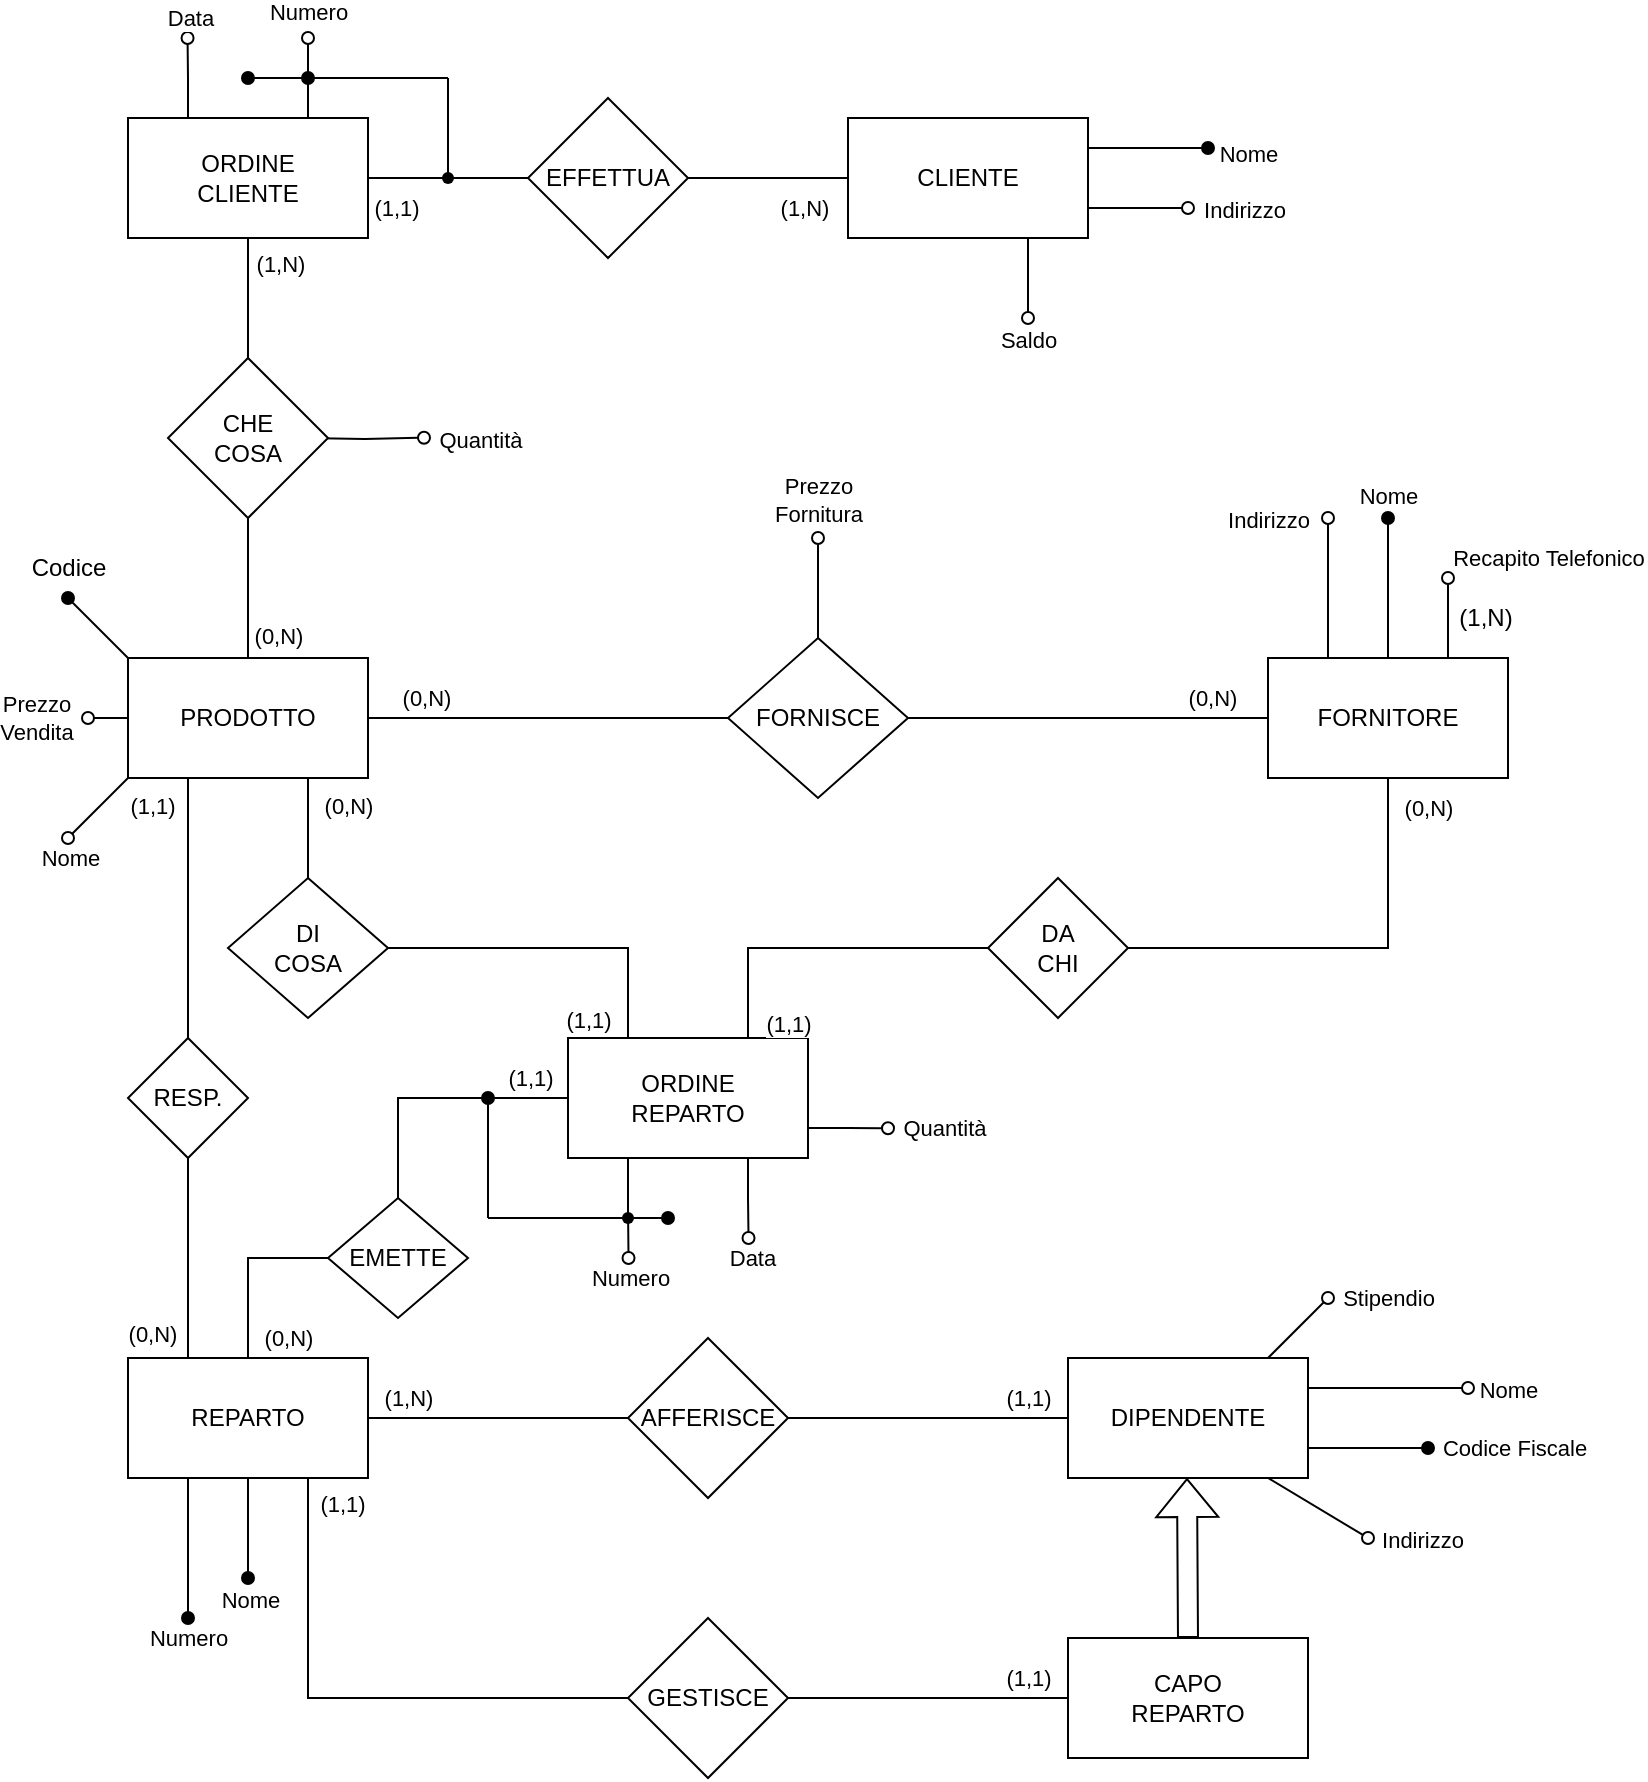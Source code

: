 <mxfile version="24.8.3">
  <diagram id="R2lEEEUBdFMjLlhIrx00" name="Page-1">
    <mxGraphModel dx="1000" dy="497" grid="1" gridSize="10" guides="1" tooltips="1" connect="1" arrows="1" fold="1" page="1" pageScale="1" pageWidth="850" pageHeight="1100" background="none" math="0" shadow="0" extFonts="Permanent Marker^https://fonts.googleapis.com/css?family=Permanent+Marker">
      <root>
        <mxCell id="0" />
        <mxCell id="1" parent="0" />
        <mxCell id="QjAIRzv9cfRheC8vRvJd-84" style="edgeStyle=orthogonalEdgeStyle;rounded=0;orthogonalLoop=1;jettySize=auto;html=1;exitX=0;exitY=0.5;exitDx=0;exitDy=0;endArrow=oval;endFill=0;" edge="1" parent="1">
          <mxGeometry relative="1" as="geometry">
            <mxPoint x="50" y="379.833" as="targetPoint" />
            <mxPoint x="80" y="380.0" as="sourcePoint" />
          </mxGeometry>
        </mxCell>
        <mxCell id="QjAIRzv9cfRheC8vRvJd-85" value="Prezzo&lt;div&gt;Vendita&lt;/div&gt;" style="edgeLabel;html=1;align=center;verticalAlign=middle;resizable=0;points=[];" vertex="1" connectable="0" parent="QjAIRzv9cfRheC8vRvJd-84">
          <mxGeometry x="0.392" y="1" relative="1" as="geometry">
            <mxPoint x="-35" y="-1" as="offset" />
          </mxGeometry>
        </mxCell>
        <mxCell id="3NkVY13ePj7WuvYUsF0g-1" value="PRODOTTO" style="rounded=0;whiteSpace=wrap;html=1;" parent="1" vertex="1">
          <mxGeometry x="70" y="350" width="120" height="60" as="geometry" />
        </mxCell>
        <mxCell id="3NkVY13ePj7WuvYUsF0g-14" style="edgeStyle=orthogonalEdgeStyle;rounded=0;orthogonalLoop=1;jettySize=auto;html=1;endArrow=oval;endFill=1;" parent="1" source="3NkVY13ePj7WuvYUsF0g-2" edge="1">
          <mxGeometry relative="1" as="geometry">
            <mxPoint x="700" y="280" as="targetPoint" />
          </mxGeometry>
        </mxCell>
        <mxCell id="3NkVY13ePj7WuvYUsF0g-16" value="Nome" style="edgeLabel;html=1;align=center;verticalAlign=middle;resizable=0;points=[];" parent="3NkVY13ePj7WuvYUsF0g-14" vertex="1" connectable="0">
          <mxGeometry x="0.994" y="5" relative="1" as="geometry">
            <mxPoint x="5" y="-11" as="offset" />
          </mxGeometry>
        </mxCell>
        <mxCell id="3NkVY13ePj7WuvYUsF0g-15" style="edgeStyle=orthogonalEdgeStyle;rounded=0;orthogonalLoop=1;jettySize=auto;html=1;exitX=0.25;exitY=0;exitDx=0;exitDy=0;endArrow=oval;endFill=0;" parent="1" source="3NkVY13ePj7WuvYUsF0g-2" edge="1">
          <mxGeometry relative="1" as="geometry">
            <mxPoint x="670" y="280" as="targetPoint" />
          </mxGeometry>
        </mxCell>
        <mxCell id="3NkVY13ePj7WuvYUsF0g-18" value="Indirizzo" style="edgeLabel;html=1;align=center;verticalAlign=middle;resizable=0;points=[];" parent="3NkVY13ePj7WuvYUsF0g-15" vertex="1" connectable="0">
          <mxGeometry x="0.949" relative="1" as="geometry">
            <mxPoint x="-30" y="-1" as="offset" />
          </mxGeometry>
        </mxCell>
        <mxCell id="3NkVY13ePj7WuvYUsF0g-17" style="edgeStyle=orthogonalEdgeStyle;rounded=0;orthogonalLoop=1;jettySize=auto;html=1;exitX=0.75;exitY=0;exitDx=0;exitDy=0;endArrow=oval;endFill=0;" parent="1" source="3NkVY13ePj7WuvYUsF0g-2" edge="1">
          <mxGeometry relative="1" as="geometry">
            <mxPoint x="730" y="310" as="targetPoint" />
          </mxGeometry>
        </mxCell>
        <mxCell id="3NkVY13ePj7WuvYUsF0g-19" value="Recapito Telefonico" style="edgeLabel;html=1;align=center;verticalAlign=middle;resizable=0;points=[];" parent="3NkVY13ePj7WuvYUsF0g-17" vertex="1" connectable="0">
          <mxGeometry x="0.766" y="2" relative="1" as="geometry">
            <mxPoint x="52" y="-15" as="offset" />
          </mxGeometry>
        </mxCell>
        <mxCell id="3NkVY13ePj7WuvYUsF0g-2" value="FORNITORE" style="rounded=0;whiteSpace=wrap;html=1;" parent="1" vertex="1">
          <mxGeometry x="640" y="350" width="120" height="60" as="geometry" />
        </mxCell>
        <mxCell id="3NkVY13ePj7WuvYUsF0g-5" value="(0,N)" style="edgeStyle=orthogonalEdgeStyle;rounded=0;orthogonalLoop=1;jettySize=auto;html=1;endArrow=none;endFill=0;verticalAlign=middle;" parent="1" source="3NkVY13ePj7WuvYUsF0g-3" target="3NkVY13ePj7WuvYUsF0g-2" edge="1">
          <mxGeometry x="0.684" y="10" relative="1" as="geometry">
            <mxPoint as="offset" />
          </mxGeometry>
        </mxCell>
        <mxCell id="3NkVY13ePj7WuvYUsF0g-6" value="(0,N)" style="edgeStyle=orthogonalEdgeStyle;rounded=0;orthogonalLoop=1;jettySize=auto;html=1;entryX=1;entryY=0.5;entryDx=0;entryDy=0;startArrow=none;startFill=0;endArrow=none;endFill=0;labelPosition=center;verticalLabelPosition=middle;align=center;verticalAlign=middle;" parent="1" source="3NkVY13ePj7WuvYUsF0g-3" target="3NkVY13ePj7WuvYUsF0g-1" edge="1">
          <mxGeometry x="0.684" y="-10" relative="1" as="geometry">
            <mxPoint as="offset" />
          </mxGeometry>
        </mxCell>
        <mxCell id="3NkVY13ePj7WuvYUsF0g-11" style="edgeStyle=orthogonalEdgeStyle;rounded=0;orthogonalLoop=1;jettySize=auto;html=1;endArrow=oval;endFill=0;" parent="1" source="3NkVY13ePj7WuvYUsF0g-3" edge="1">
          <mxGeometry relative="1" as="geometry">
            <mxPoint x="415" y="290" as="targetPoint" />
          </mxGeometry>
        </mxCell>
        <mxCell id="3NkVY13ePj7WuvYUsF0g-12" value="Prezzo&lt;div&gt;Fornitura&lt;/div&gt;" style="edgeLabel;html=1;align=center;verticalAlign=middle;resizable=0;points=[];" parent="3NkVY13ePj7WuvYUsF0g-11" vertex="1" connectable="0">
          <mxGeometry x="1" y="3" relative="1" as="geometry">
            <mxPoint x="3" y="-19" as="offset" />
          </mxGeometry>
        </mxCell>
        <mxCell id="3NkVY13ePj7WuvYUsF0g-3" value="FORNISCE" style="rhombus;whiteSpace=wrap;html=1;" parent="1" vertex="1">
          <mxGeometry x="370" y="340" width="90" height="80" as="geometry" />
        </mxCell>
        <mxCell id="3NkVY13ePj7WuvYUsF0g-20" value="(1,N)" style="text;html=1;align=center;verticalAlign=middle;whiteSpace=wrap;rounded=0;" parent="1" vertex="1">
          <mxGeometry x="724" y="320" width="50" height="20" as="geometry" />
        </mxCell>
        <mxCell id="3NkVY13ePj7WuvYUsF0g-24" value="Codice" style="text;html=1;align=center;verticalAlign=middle;resizable=0;points=[];autosize=1;strokeColor=none;fillColor=none;" parent="1" vertex="1">
          <mxGeometry x="10" y="290" width="60" height="30" as="geometry" />
        </mxCell>
        <mxCell id="3NkVY13ePj7WuvYUsF0g-36" style="edgeStyle=orthogonalEdgeStyle;rounded=0;orthogonalLoop=1;jettySize=auto;html=1;exitX=0.25;exitY=1;exitDx=0;exitDy=0;endArrow=oval;endFill=1;" parent="1" source="3NkVY13ePj7WuvYUsF0g-29" edge="1">
          <mxGeometry relative="1" as="geometry">
            <mxPoint x="100" y="830" as="targetPoint" />
          </mxGeometry>
        </mxCell>
        <mxCell id="3NkVY13ePj7WuvYUsF0g-38" value="Numero" style="edgeLabel;html=1;align=center;verticalAlign=middle;resizable=0;points=[];" parent="3NkVY13ePj7WuvYUsF0g-36" vertex="1" connectable="0">
          <mxGeometry x="0.893" y="-1" relative="1" as="geometry">
            <mxPoint x="1" y="14" as="offset" />
          </mxGeometry>
        </mxCell>
        <mxCell id="3NkVY13ePj7WuvYUsF0g-64" style="edgeStyle=orthogonalEdgeStyle;rounded=0;orthogonalLoop=1;jettySize=auto;html=1;exitX=0.5;exitY=1;exitDx=0;exitDy=0;endArrow=oval;endFill=1;" parent="1" source="3NkVY13ePj7WuvYUsF0g-29" edge="1">
          <mxGeometry relative="1" as="geometry">
            <mxPoint x="130" y="810" as="targetPoint" />
          </mxGeometry>
        </mxCell>
        <mxCell id="3NkVY13ePj7WuvYUsF0g-65" value="Nome" style="edgeLabel;html=1;align=center;verticalAlign=middle;resizable=0;points=[];" parent="3NkVY13ePj7WuvYUsF0g-64" vertex="1" connectable="0">
          <mxGeometry x="0.383" y="-1" relative="1" as="geometry">
            <mxPoint x="1" y="26" as="offset" />
          </mxGeometry>
        </mxCell>
        <mxCell id="3NkVY13ePj7WuvYUsF0g-29" value="REPARTO" style="rounded=0;whiteSpace=wrap;html=1;" parent="1" vertex="1">
          <mxGeometry x="70" y="700" width="120" height="60" as="geometry" />
        </mxCell>
        <mxCell id="3NkVY13ePj7WuvYUsF0g-41" style="edgeStyle=orthogonalEdgeStyle;rounded=0;orthogonalLoop=1;jettySize=auto;html=1;exitX=1;exitY=0.25;exitDx=0;exitDy=0;endArrow=oval;endFill=0;" parent="1" source="3NkVY13ePj7WuvYUsF0g-31" edge="1">
          <mxGeometry relative="1" as="geometry">
            <mxPoint x="740" y="715" as="targetPoint" />
          </mxGeometry>
        </mxCell>
        <mxCell id="3NkVY13ePj7WuvYUsF0g-47" value="Nome" style="edgeLabel;html=1;align=center;verticalAlign=middle;resizable=0;points=[];" parent="3NkVY13ePj7WuvYUsF0g-41" vertex="1" connectable="0">
          <mxGeometry x="0.895" y="-1" relative="1" as="geometry">
            <mxPoint x="24" as="offset" />
          </mxGeometry>
        </mxCell>
        <mxCell id="3NkVY13ePj7WuvYUsF0g-42" style="edgeStyle=orthogonalEdgeStyle;rounded=0;orthogonalLoop=1;jettySize=auto;html=1;exitX=1;exitY=0.75;exitDx=0;exitDy=0;endArrow=oval;endFill=1;" parent="1" source="3NkVY13ePj7WuvYUsF0g-31" edge="1">
          <mxGeometry relative="1" as="geometry">
            <mxPoint x="720" y="745" as="targetPoint" />
          </mxGeometry>
        </mxCell>
        <mxCell id="3NkVY13ePj7WuvYUsF0g-48" value="Codice Fiscale" style="edgeLabel;html=1;align=center;verticalAlign=middle;resizable=0;points=[];" parent="3NkVY13ePj7WuvYUsF0g-42" vertex="1" connectable="0">
          <mxGeometry x="0.83" y="3" relative="1" as="geometry">
            <mxPoint x="48" y="3" as="offset" />
          </mxGeometry>
        </mxCell>
        <mxCell id="3NkVY13ePj7WuvYUsF0g-31" value="DIPENDENTE" style="rounded=0;whiteSpace=wrap;html=1;" parent="1" vertex="1">
          <mxGeometry x="540" y="700" width="120" height="60" as="geometry" />
        </mxCell>
        <mxCell id="3NkVY13ePj7WuvYUsF0g-54" style="edgeStyle=orthogonalEdgeStyle;rounded=0;orthogonalLoop=1;jettySize=auto;html=1;exitX=0;exitY=0.5;exitDx=0;exitDy=0;entryX=1;entryY=0.5;entryDx=0;entryDy=0;endArrow=none;endFill=0;" parent="1" source="3NkVY13ePj7WuvYUsF0g-32" target="3NkVY13ePj7WuvYUsF0g-53" edge="1">
          <mxGeometry relative="1" as="geometry" />
        </mxCell>
        <mxCell id="3NkVY13ePj7WuvYUsF0g-59" value="(1,1)" style="edgeLabel;html=1;align=center;verticalAlign=middle;resizable=0;points=[];" parent="3NkVY13ePj7WuvYUsF0g-54" vertex="1" connectable="0">
          <mxGeometry x="-0.326" y="1" relative="1" as="geometry">
            <mxPoint x="27" y="-11" as="offset" />
          </mxGeometry>
        </mxCell>
        <mxCell id="3NkVY13ePj7WuvYUsF0g-32" value="CAPO&lt;div&gt;REPARTO&lt;/div&gt;" style="rounded=0;whiteSpace=wrap;html=1;" parent="1" vertex="1">
          <mxGeometry x="540" y="840" width="120" height="60" as="geometry" />
        </mxCell>
        <mxCell id="3NkVY13ePj7WuvYUsF0g-40" value="" style="shape=flexArrow;endArrow=classic;html=1;rounded=0;exitX=0.5;exitY=0;exitDx=0;exitDy=0;" parent="1" source="3NkVY13ePj7WuvYUsF0g-32" edge="1">
          <mxGeometry width="50" height="50" relative="1" as="geometry">
            <mxPoint x="599.5" y="820" as="sourcePoint" />
            <mxPoint x="599.5" y="760" as="targetPoint" />
          </mxGeometry>
        </mxCell>
        <mxCell id="3NkVY13ePj7WuvYUsF0g-46" value="" style="endArrow=oval;html=1;rounded=0;endFill=0;" parent="1" edge="1">
          <mxGeometry width="50" height="50" relative="1" as="geometry">
            <mxPoint x="640" y="700" as="sourcePoint" />
            <mxPoint x="670" y="670" as="targetPoint" />
          </mxGeometry>
        </mxCell>
        <mxCell id="3NkVY13ePj7WuvYUsF0g-49" value="Stipendio" style="edgeLabel;html=1;align=center;verticalAlign=middle;resizable=0;points=[];" parent="3NkVY13ePj7WuvYUsF0g-46" vertex="1" connectable="0">
          <mxGeometry x="0.48" y="-4" relative="1" as="geometry">
            <mxPoint x="35" y="-11" as="offset" />
          </mxGeometry>
        </mxCell>
        <mxCell id="3NkVY13ePj7WuvYUsF0g-50" value="" style="endArrow=oval;html=1;rounded=0;endFill=0;" parent="1" edge="1">
          <mxGeometry width="50" height="50" relative="1" as="geometry">
            <mxPoint x="640" y="760" as="sourcePoint" />
            <mxPoint x="690" y="790" as="targetPoint" />
          </mxGeometry>
        </mxCell>
        <mxCell id="3NkVY13ePj7WuvYUsF0g-51" value="Indirizzo" style="edgeLabel;html=1;align=center;verticalAlign=middle;resizable=0;points=[];" parent="3NkVY13ePj7WuvYUsF0g-50" vertex="1" connectable="0">
          <mxGeometry x="0.201" relative="1" as="geometry">
            <mxPoint x="47" y="13" as="offset" />
          </mxGeometry>
        </mxCell>
        <mxCell id="3NkVY13ePj7WuvYUsF0g-60" style="edgeStyle=orthogonalEdgeStyle;rounded=0;orthogonalLoop=1;jettySize=auto;html=1;entryX=1;entryY=0.5;entryDx=0;entryDy=0;endArrow=none;endFill=0;" parent="1" source="3NkVY13ePj7WuvYUsF0g-52" target="3NkVY13ePj7WuvYUsF0g-29" edge="1">
          <mxGeometry relative="1" as="geometry" />
        </mxCell>
        <mxCell id="3NkVY13ePj7WuvYUsF0g-63" value="(1,N)" style="edgeLabel;html=1;align=center;verticalAlign=middle;resizable=0;points=[];" parent="3NkVY13ePj7WuvYUsF0g-60" vertex="1" connectable="0">
          <mxGeometry x="0.172" y="2" relative="1" as="geometry">
            <mxPoint x="-34" y="-12" as="offset" />
          </mxGeometry>
        </mxCell>
        <mxCell id="3NkVY13ePj7WuvYUsF0g-61" style="edgeStyle=orthogonalEdgeStyle;rounded=0;orthogonalLoop=1;jettySize=auto;html=1;exitX=1;exitY=0.5;exitDx=0;exitDy=0;entryX=0;entryY=0.5;entryDx=0;entryDy=0;endArrow=none;endFill=0;" parent="1" source="3NkVY13ePj7WuvYUsF0g-52" target="3NkVY13ePj7WuvYUsF0g-31" edge="1">
          <mxGeometry relative="1" as="geometry" />
        </mxCell>
        <mxCell id="3NkVY13ePj7WuvYUsF0g-62" value="(1,1)" style="edgeLabel;html=1;align=center;verticalAlign=middle;resizable=0;points=[];" parent="3NkVY13ePj7WuvYUsF0g-61" vertex="1" connectable="0">
          <mxGeometry x="-0.017" relative="1" as="geometry">
            <mxPoint x="51" y="-10" as="offset" />
          </mxGeometry>
        </mxCell>
        <mxCell id="3NkVY13ePj7WuvYUsF0g-52" value="AFFERISCE" style="rhombus;whiteSpace=wrap;html=1;" parent="1" vertex="1">
          <mxGeometry x="320" y="690" width="80" height="80" as="geometry" />
        </mxCell>
        <mxCell id="3NkVY13ePj7WuvYUsF0g-57" style="edgeStyle=orthogonalEdgeStyle;rounded=0;orthogonalLoop=1;jettySize=auto;html=1;exitX=0;exitY=0.5;exitDx=0;exitDy=0;entryX=0.75;entryY=1;entryDx=0;entryDy=0;endArrow=none;endFill=0;" parent="1" source="3NkVY13ePj7WuvYUsF0g-53" target="3NkVY13ePj7WuvYUsF0g-29" edge="1">
          <mxGeometry relative="1" as="geometry" />
        </mxCell>
        <mxCell id="3NkVY13ePj7WuvYUsF0g-58" value="(1,1)" style="edgeLabel;html=1;align=center;verticalAlign=middle;resizable=0;points=[];" parent="3NkVY13ePj7WuvYUsF0g-57" vertex="1" connectable="0">
          <mxGeometry x="0.738" y="1" relative="1" as="geometry">
            <mxPoint x="18" y="-23" as="offset" />
          </mxGeometry>
        </mxCell>
        <mxCell id="3NkVY13ePj7WuvYUsF0g-53" value="GESTISCE" style="rhombus;whiteSpace=wrap;html=1;" parent="1" vertex="1">
          <mxGeometry x="320" y="830" width="80" height="80" as="geometry" />
        </mxCell>
        <mxCell id="QjAIRzv9cfRheC8vRvJd-2" value="" style="endArrow=oval;html=1;rounded=0;endFill=1;" edge="1" parent="1">
          <mxGeometry width="50" height="50" relative="1" as="geometry">
            <mxPoint x="70" y="350" as="sourcePoint" />
            <mxPoint x="40" y="320" as="targetPoint" />
          </mxGeometry>
        </mxCell>
        <mxCell id="QjAIRzv9cfRheC8vRvJd-3" value="" style="endArrow=oval;html=1;rounded=0;endFill=0;" edge="1" parent="1">
          <mxGeometry width="50" height="50" relative="1" as="geometry">
            <mxPoint x="70" y="410" as="sourcePoint" />
            <mxPoint x="40" y="440" as="targetPoint" />
          </mxGeometry>
        </mxCell>
        <mxCell id="QjAIRzv9cfRheC8vRvJd-4" value="Nome" style="edgeLabel;html=1;align=center;verticalAlign=middle;resizable=0;points=[];" vertex="1" connectable="0" parent="QjAIRzv9cfRheC8vRvJd-3">
          <mxGeometry x="0.474" y="1" relative="1" as="geometry">
            <mxPoint x="-8" y="17" as="offset" />
          </mxGeometry>
        </mxCell>
        <mxCell id="QjAIRzv9cfRheC8vRvJd-12" style="edgeStyle=orthogonalEdgeStyle;rounded=0;orthogonalLoop=1;jettySize=auto;html=1;exitX=0.25;exitY=1;exitDx=0;exitDy=0;endArrow=oval;endFill=0;" edge="1" parent="1" source="QjAIRzv9cfRheC8vRvJd-5">
          <mxGeometry relative="1" as="geometry">
            <mxPoint x="320.263" y="650" as="targetPoint" />
          </mxGeometry>
        </mxCell>
        <mxCell id="QjAIRzv9cfRheC8vRvJd-13" value="Numero" style="edgeLabel;html=1;align=center;verticalAlign=middle;resizable=0;points=[];" vertex="1" connectable="0" parent="QjAIRzv9cfRheC8vRvJd-12">
          <mxGeometry x="0.822" y="2" relative="1" as="geometry">
            <mxPoint x="-2" y="14" as="offset" />
          </mxGeometry>
        </mxCell>
        <mxCell id="QjAIRzv9cfRheC8vRvJd-22" style="edgeStyle=orthogonalEdgeStyle;rounded=0;orthogonalLoop=1;jettySize=auto;html=1;exitX=0.75;exitY=1;exitDx=0;exitDy=0;endArrow=oval;endFill=0;" edge="1" parent="1" source="QjAIRzv9cfRheC8vRvJd-5">
          <mxGeometry relative="1" as="geometry">
            <mxPoint x="380.263" y="640" as="targetPoint" />
          </mxGeometry>
        </mxCell>
        <mxCell id="QjAIRzv9cfRheC8vRvJd-23" value="Data" style="edgeLabel;html=1;align=center;verticalAlign=middle;resizable=0;points=[];" vertex="1" connectable="0" parent="QjAIRzv9cfRheC8vRvJd-22">
          <mxGeometry x="0.96" y="1" relative="1" as="geometry">
            <mxPoint y="11" as="offset" />
          </mxGeometry>
        </mxCell>
        <mxCell id="QjAIRzv9cfRheC8vRvJd-25" style="edgeStyle=orthogonalEdgeStyle;rounded=0;orthogonalLoop=1;jettySize=auto;html=1;exitX=1;exitY=0.75;exitDx=0;exitDy=0;endArrow=oval;endFill=0;" edge="1" parent="1" source="QjAIRzv9cfRheC8vRvJd-5">
          <mxGeometry relative="1" as="geometry">
            <mxPoint x="450" y="585.105" as="targetPoint" />
          </mxGeometry>
        </mxCell>
        <mxCell id="QjAIRzv9cfRheC8vRvJd-26" value="Quantità" style="edgeLabel;html=1;align=center;verticalAlign=middle;resizable=0;points=[];" vertex="1" connectable="0" parent="QjAIRzv9cfRheC8vRvJd-25">
          <mxGeometry x="0.835" y="3" relative="1" as="geometry">
            <mxPoint x="31" y="3" as="offset" />
          </mxGeometry>
        </mxCell>
        <mxCell id="QjAIRzv9cfRheC8vRvJd-5" value="ORDINE&lt;div&gt;REPARTO&lt;/div&gt;" style="rounded=0;whiteSpace=wrap;html=1;" vertex="1" parent="1">
          <mxGeometry x="290" y="540" width="120" height="60" as="geometry" />
        </mxCell>
        <mxCell id="QjAIRzv9cfRheC8vRvJd-8" style="edgeStyle=orthogonalEdgeStyle;rounded=0;orthogonalLoop=1;jettySize=auto;html=1;exitX=0.5;exitY=0;exitDx=0;exitDy=0;entryX=0;entryY=0.5;entryDx=0;entryDy=0;endArrow=none;endFill=0;" edge="1" parent="1" source="QjAIRzv9cfRheC8vRvJd-6" target="QjAIRzv9cfRheC8vRvJd-5">
          <mxGeometry relative="1" as="geometry">
            <Array as="points">
              <mxPoint x="205" y="570" />
            </Array>
          </mxGeometry>
        </mxCell>
        <mxCell id="QjAIRzv9cfRheC8vRvJd-11" value="(1,1)" style="edgeLabel;html=1;align=center;verticalAlign=middle;resizable=0;points=[];" vertex="1" connectable="0" parent="QjAIRzv9cfRheC8vRvJd-8">
          <mxGeometry x="0.31" y="3" relative="1" as="geometry">
            <mxPoint x="27" y="-7" as="offset" />
          </mxGeometry>
        </mxCell>
        <mxCell id="QjAIRzv9cfRheC8vRvJd-9" style="edgeStyle=orthogonalEdgeStyle;rounded=0;orthogonalLoop=1;jettySize=auto;html=1;exitX=0;exitY=0.5;exitDx=0;exitDy=0;endArrow=none;endFill=0;" edge="1" parent="1" source="QjAIRzv9cfRheC8vRvJd-6" target="3NkVY13ePj7WuvYUsF0g-29">
          <mxGeometry relative="1" as="geometry" />
        </mxCell>
        <mxCell id="QjAIRzv9cfRheC8vRvJd-10" value="(0,N)" style="edgeLabel;html=1;align=center;verticalAlign=middle;resizable=0;points=[];" vertex="1" connectable="0" parent="QjAIRzv9cfRheC8vRvJd-9">
          <mxGeometry x="0.468" y="2" relative="1" as="geometry">
            <mxPoint x="18" y="14" as="offset" />
          </mxGeometry>
        </mxCell>
        <mxCell id="QjAIRzv9cfRheC8vRvJd-6" value="EMETTE" style="rhombus;whiteSpace=wrap;html=1;" vertex="1" parent="1">
          <mxGeometry x="170" y="620" width="70" height="60" as="geometry" />
        </mxCell>
        <mxCell id="QjAIRzv9cfRheC8vRvJd-15" value="" style="endArrow=oval;html=1;rounded=0;endFill=1;" edge="1" parent="1">
          <mxGeometry width="50" height="50" relative="1" as="geometry">
            <mxPoint x="250" y="630" as="sourcePoint" />
            <mxPoint x="250" y="570" as="targetPoint" />
          </mxGeometry>
        </mxCell>
        <mxCell id="QjAIRzv9cfRheC8vRvJd-16" value="" style="endArrow=oval;html=1;rounded=0;endFill=1;" edge="1" parent="1">
          <mxGeometry width="50" height="50" relative="1" as="geometry">
            <mxPoint x="250" y="630" as="sourcePoint" />
            <mxPoint x="340" y="630" as="targetPoint" />
          </mxGeometry>
        </mxCell>
        <mxCell id="QjAIRzv9cfRheC8vRvJd-18" value="" style="shape=waypoint;sketch=0;size=6;pointerEvents=1;points=[];fillColor=none;resizable=0;rotatable=0;perimeter=centerPerimeter;snapToPoint=1;" vertex="1" parent="1">
          <mxGeometry x="310" y="620" width="20" height="20" as="geometry" />
        </mxCell>
        <mxCell id="QjAIRzv9cfRheC8vRvJd-28" style="edgeStyle=orthogonalEdgeStyle;rounded=0;orthogonalLoop=1;jettySize=auto;html=1;exitX=1;exitY=0.5;exitDx=0;exitDy=0;entryX=0.5;entryY=1;entryDx=0;entryDy=0;endArrow=none;endFill=0;" edge="1" parent="1" source="QjAIRzv9cfRheC8vRvJd-27" target="3NkVY13ePj7WuvYUsF0g-2">
          <mxGeometry relative="1" as="geometry" />
        </mxCell>
        <mxCell id="QjAIRzv9cfRheC8vRvJd-30" value="(0,N)" style="edgeLabel;html=1;align=center;verticalAlign=middle;resizable=0;points=[];" vertex="1" connectable="0" parent="QjAIRzv9cfRheC8vRvJd-28">
          <mxGeometry x="0.72" y="1" relative="1" as="geometry">
            <mxPoint x="21" y="-15" as="offset" />
          </mxGeometry>
        </mxCell>
        <mxCell id="QjAIRzv9cfRheC8vRvJd-63" style="edgeStyle=orthogonalEdgeStyle;rounded=0;orthogonalLoop=1;jettySize=auto;html=1;entryX=0.75;entryY=0;entryDx=0;entryDy=0;endArrow=none;endFill=0;" edge="1" parent="1" source="QjAIRzv9cfRheC8vRvJd-27" target="QjAIRzv9cfRheC8vRvJd-5">
          <mxGeometry relative="1" as="geometry" />
        </mxCell>
        <mxCell id="QjAIRzv9cfRheC8vRvJd-64" value="(1,1)" style="edgeLabel;html=1;align=center;verticalAlign=middle;resizable=0;points=[];" vertex="1" connectable="0" parent="QjAIRzv9cfRheC8vRvJd-63">
          <mxGeometry x="0.773" relative="1" as="geometry">
            <mxPoint x="20" y="11" as="offset" />
          </mxGeometry>
        </mxCell>
        <mxCell id="QjAIRzv9cfRheC8vRvJd-27" value="DA&lt;div&gt;CHI&lt;/div&gt;" style="rhombus;whiteSpace=wrap;html=1;" vertex="1" parent="1">
          <mxGeometry x="500" y="460" width="70" height="70" as="geometry" />
        </mxCell>
        <mxCell id="QjAIRzv9cfRheC8vRvJd-34" style="edgeStyle=orthogonalEdgeStyle;rounded=0;orthogonalLoop=1;jettySize=auto;html=1;exitX=1;exitY=0.5;exitDx=0;exitDy=0;entryX=0.25;entryY=0;entryDx=0;entryDy=0;endArrow=none;endFill=0;" edge="1" parent="1" source="QjAIRzv9cfRheC8vRvJd-32" target="QjAIRzv9cfRheC8vRvJd-5">
          <mxGeometry relative="1" as="geometry" />
        </mxCell>
        <mxCell id="QjAIRzv9cfRheC8vRvJd-39" value="(1,1)" style="edgeLabel;html=1;align=center;verticalAlign=middle;resizable=0;points=[];" vertex="1" connectable="0" parent="QjAIRzv9cfRheC8vRvJd-34">
          <mxGeometry x="0.822" y="-4" relative="1" as="geometry">
            <mxPoint x="-16" y="5" as="offset" />
          </mxGeometry>
        </mxCell>
        <mxCell id="QjAIRzv9cfRheC8vRvJd-37" value="" style="edgeStyle=orthogonalEdgeStyle;rounded=0;orthogonalLoop=1;jettySize=auto;html=1;entryX=0.75;entryY=1;entryDx=0;entryDy=0;endArrow=none;endFill=0;" edge="1" parent="1" source="QjAIRzv9cfRheC8vRvJd-32" target="3NkVY13ePj7WuvYUsF0g-1">
          <mxGeometry relative="1" as="geometry" />
        </mxCell>
        <mxCell id="QjAIRzv9cfRheC8vRvJd-38" value="(0,N)" style="edgeLabel;html=1;align=center;verticalAlign=middle;resizable=0;points=[];" vertex="1" connectable="0" parent="QjAIRzv9cfRheC8vRvJd-37">
          <mxGeometry x="-0.034" y="1" relative="1" as="geometry">
            <mxPoint x="21" y="-12" as="offset" />
          </mxGeometry>
        </mxCell>
        <mxCell id="QjAIRzv9cfRheC8vRvJd-32" value="DI&lt;div&gt;COSA&lt;/div&gt;" style="rhombus;whiteSpace=wrap;html=1;" vertex="1" parent="1">
          <mxGeometry x="120" y="460" width="80" height="70" as="geometry" />
        </mxCell>
        <mxCell id="QjAIRzv9cfRheC8vRvJd-42" style="edgeStyle=orthogonalEdgeStyle;rounded=0;orthogonalLoop=1;jettySize=auto;html=1;entryX=0.25;entryY=0;entryDx=0;entryDy=0;endArrow=none;endFill=0;" edge="1" parent="1" source="QjAIRzv9cfRheC8vRvJd-40" target="3NkVY13ePj7WuvYUsF0g-29">
          <mxGeometry relative="1" as="geometry" />
        </mxCell>
        <mxCell id="QjAIRzv9cfRheC8vRvJd-45" value="(0,N)" style="edgeLabel;html=1;align=center;verticalAlign=middle;resizable=0;points=[];" vertex="1" connectable="0" parent="QjAIRzv9cfRheC8vRvJd-42">
          <mxGeometry x="0.517" y="2" relative="1" as="geometry">
            <mxPoint x="-20" y="12" as="offset" />
          </mxGeometry>
        </mxCell>
        <mxCell id="QjAIRzv9cfRheC8vRvJd-43" style="edgeStyle=orthogonalEdgeStyle;rounded=0;orthogonalLoop=1;jettySize=auto;html=1;entryX=0.25;entryY=1;entryDx=0;entryDy=0;endArrow=none;endFill=0;" edge="1" parent="1" source="QjAIRzv9cfRheC8vRvJd-40" target="3NkVY13ePj7WuvYUsF0g-1">
          <mxGeometry relative="1" as="geometry" />
        </mxCell>
        <mxCell id="QjAIRzv9cfRheC8vRvJd-44" value="(1,1)" style="edgeLabel;html=1;align=center;verticalAlign=middle;resizable=0;points=[];" vertex="1" connectable="0" parent="QjAIRzv9cfRheC8vRvJd-43">
          <mxGeometry x="0.279" y="2" relative="1" as="geometry">
            <mxPoint x="-16" y="-33" as="offset" />
          </mxGeometry>
        </mxCell>
        <mxCell id="QjAIRzv9cfRheC8vRvJd-40" value="RESP." style="rhombus;whiteSpace=wrap;html=1;" vertex="1" parent="1">
          <mxGeometry x="70" y="540" width="60" height="60" as="geometry" />
        </mxCell>
        <mxCell id="QjAIRzv9cfRheC8vRvJd-54" style="edgeStyle=orthogonalEdgeStyle;rounded=0;orthogonalLoop=1;jettySize=auto;html=1;exitX=1;exitY=0.25;exitDx=0;exitDy=0;endArrow=oval;endFill=1;" edge="1" parent="1" source="QjAIRzv9cfRheC8vRvJd-46">
          <mxGeometry relative="1" as="geometry">
            <mxPoint x="610" y="95" as="targetPoint" />
          </mxGeometry>
        </mxCell>
        <mxCell id="QjAIRzv9cfRheC8vRvJd-55" value="Nome" style="edgeLabel;html=1;align=center;verticalAlign=middle;resizable=0;points=[];" vertex="1" connectable="0" parent="QjAIRzv9cfRheC8vRvJd-54">
          <mxGeometry x="0.49" y="-2" relative="1" as="geometry">
            <mxPoint x="35" as="offset" />
          </mxGeometry>
        </mxCell>
        <mxCell id="QjAIRzv9cfRheC8vRvJd-56" style="edgeStyle=orthogonalEdgeStyle;rounded=0;orthogonalLoop=1;jettySize=auto;html=1;exitX=1;exitY=0.75;exitDx=0;exitDy=0;endArrow=oval;endFill=0;" edge="1" parent="1" source="QjAIRzv9cfRheC8vRvJd-46">
          <mxGeometry relative="1" as="geometry">
            <mxPoint x="600" y="125" as="targetPoint" />
          </mxGeometry>
        </mxCell>
        <mxCell id="QjAIRzv9cfRheC8vRvJd-57" value="Indirizzo" style="edgeLabel;html=1;align=center;verticalAlign=middle;resizable=0;points=[];" vertex="1" connectable="0" parent="QjAIRzv9cfRheC8vRvJd-56">
          <mxGeometry x="0.984" y="-1" relative="1" as="geometry">
            <mxPoint x="28" as="offset" />
          </mxGeometry>
        </mxCell>
        <mxCell id="QjAIRzv9cfRheC8vRvJd-58" style="edgeStyle=orthogonalEdgeStyle;rounded=0;orthogonalLoop=1;jettySize=auto;html=1;exitX=0.75;exitY=1;exitDx=0;exitDy=0;endArrow=oval;endFill=0;" edge="1" parent="1" source="QjAIRzv9cfRheC8vRvJd-46">
          <mxGeometry relative="1" as="geometry">
            <mxPoint x="520" y="180" as="targetPoint" />
          </mxGeometry>
        </mxCell>
        <mxCell id="QjAIRzv9cfRheC8vRvJd-59" value="Saldo" style="edgeLabel;html=1;align=center;verticalAlign=middle;resizable=0;points=[];" vertex="1" connectable="0" parent="QjAIRzv9cfRheC8vRvJd-58">
          <mxGeometry x="0.388" y="-1" relative="1" as="geometry">
            <mxPoint y="23" as="offset" />
          </mxGeometry>
        </mxCell>
        <mxCell id="QjAIRzv9cfRheC8vRvJd-46" value="CLIENTE" style="rounded=0;whiteSpace=wrap;html=1;" vertex="1" parent="1">
          <mxGeometry x="430" y="80" width="120" height="60" as="geometry" />
        </mxCell>
        <mxCell id="QjAIRzv9cfRheC8vRvJd-65" style="edgeStyle=orthogonalEdgeStyle;rounded=0;orthogonalLoop=1;jettySize=auto;html=1;exitDx=0;exitDy=0;endArrow=oval;endFill=0;" edge="1" parent="1" source="QjAIRzv9cfRheC8vRvJd-70">
          <mxGeometry relative="1" as="geometry">
            <mxPoint x="160" y="40" as="targetPoint" />
          </mxGeometry>
        </mxCell>
        <mxCell id="QjAIRzv9cfRheC8vRvJd-66" value="Numero" style="edgeLabel;html=1;align=center;verticalAlign=middle;resizable=0;points=[];" vertex="1" connectable="0" parent="QjAIRzv9cfRheC8vRvJd-65">
          <mxGeometry x="1" y="4" relative="1" as="geometry">
            <mxPoint x="4" y="-13" as="offset" />
          </mxGeometry>
        </mxCell>
        <mxCell id="QjAIRzv9cfRheC8vRvJd-76" style="edgeStyle=orthogonalEdgeStyle;rounded=0;orthogonalLoop=1;jettySize=auto;html=1;exitX=0.25;exitY=0;exitDx=0;exitDy=0;endArrow=oval;endFill=0;" edge="1" parent="1" source="QjAIRzv9cfRheC8vRvJd-47">
          <mxGeometry relative="1" as="geometry">
            <mxPoint x="99.778" y="40" as="targetPoint" />
          </mxGeometry>
        </mxCell>
        <mxCell id="QjAIRzv9cfRheC8vRvJd-77" value="Data" style="edgeLabel;html=1;align=center;verticalAlign=middle;resizable=0;points=[];" vertex="1" connectable="0" parent="QjAIRzv9cfRheC8vRvJd-76">
          <mxGeometry x="0.645" y="-1" relative="1" as="geometry">
            <mxPoint y="-18" as="offset" />
          </mxGeometry>
        </mxCell>
        <mxCell id="QjAIRzv9cfRheC8vRvJd-47" value="ORDINE&lt;div&gt;CLIENTE&lt;/div&gt;" style="rounded=0;whiteSpace=wrap;html=1;" vertex="1" parent="1">
          <mxGeometry x="70" y="80" width="120" height="60" as="geometry" />
        </mxCell>
        <mxCell id="QjAIRzv9cfRheC8vRvJd-52" style="edgeStyle=orthogonalEdgeStyle;rounded=0;orthogonalLoop=1;jettySize=auto;html=1;entryX=1;entryY=0.5;entryDx=0;entryDy=0;endArrow=none;endFill=0;exitX=0;exitY=0.5;exitDx=0;exitDy=0;" edge="1" parent="1" source="QjAIRzv9cfRheC8vRvJd-48">
          <mxGeometry relative="1" as="geometry">
            <mxPoint x="290" y="110" as="sourcePoint" />
            <mxPoint x="190" y="130" as="targetPoint" />
            <Array as="points">
              <mxPoint x="190" y="110" />
            </Array>
          </mxGeometry>
        </mxCell>
        <mxCell id="QjAIRzv9cfRheC8vRvJd-62" value="(1,1)" style="edgeLabel;html=1;align=center;verticalAlign=middle;resizable=0;points=[];" vertex="1" connectable="0" parent="QjAIRzv9cfRheC8vRvJd-52">
          <mxGeometry x="0.21" y="-2" relative="1" as="geometry">
            <mxPoint x="-6" y="17" as="offset" />
          </mxGeometry>
        </mxCell>
        <mxCell id="QjAIRzv9cfRheC8vRvJd-53" style="edgeStyle=orthogonalEdgeStyle;rounded=0;orthogonalLoop=1;jettySize=auto;html=1;entryX=0;entryY=0.5;entryDx=0;entryDy=0;endArrow=none;endFill=0;" edge="1" parent="1" source="QjAIRzv9cfRheC8vRvJd-48" target="QjAIRzv9cfRheC8vRvJd-46">
          <mxGeometry relative="1" as="geometry" />
        </mxCell>
        <mxCell id="QjAIRzv9cfRheC8vRvJd-61" value="(1,N)" style="edgeLabel;html=1;align=center;verticalAlign=middle;resizable=0;points=[];" vertex="1" connectable="0" parent="QjAIRzv9cfRheC8vRvJd-53">
          <mxGeometry x="-0.135" y="-1" relative="1" as="geometry">
            <mxPoint x="23" y="14" as="offset" />
          </mxGeometry>
        </mxCell>
        <mxCell id="QjAIRzv9cfRheC8vRvJd-48" value="EFFETTUA" style="rhombus;whiteSpace=wrap;html=1;" vertex="1" parent="1">
          <mxGeometry x="270" y="70" width="80" height="80" as="geometry" />
        </mxCell>
        <mxCell id="QjAIRzv9cfRheC8vRvJd-50" style="edgeStyle=orthogonalEdgeStyle;rounded=0;orthogonalLoop=1;jettySize=auto;html=1;entryX=0.5;entryY=0;entryDx=0;entryDy=0;endArrow=none;endFill=0;" edge="1" parent="1" source="QjAIRzv9cfRheC8vRvJd-49" target="3NkVY13ePj7WuvYUsF0g-1">
          <mxGeometry relative="1" as="geometry" />
        </mxCell>
        <mxCell id="QjAIRzv9cfRheC8vRvJd-83" value="(0,N)" style="edgeLabel;html=1;align=center;verticalAlign=middle;resizable=0;points=[];" vertex="1" connectable="0" parent="QjAIRzv9cfRheC8vRvJd-50">
          <mxGeometry x="0.672" y="-1" relative="1" as="geometry">
            <mxPoint x="16" as="offset" />
          </mxGeometry>
        </mxCell>
        <mxCell id="QjAIRzv9cfRheC8vRvJd-51" style="edgeStyle=orthogonalEdgeStyle;rounded=0;orthogonalLoop=1;jettySize=auto;html=1;entryX=0.5;entryY=1;entryDx=0;entryDy=0;endArrow=none;endFill=0;" edge="1" parent="1" source="QjAIRzv9cfRheC8vRvJd-49" target="QjAIRzv9cfRheC8vRvJd-47">
          <mxGeometry relative="1" as="geometry" />
        </mxCell>
        <mxCell id="QjAIRzv9cfRheC8vRvJd-78" value="(1,N)" style="edgeLabel;html=1;align=center;verticalAlign=middle;resizable=0;points=[];" vertex="1" connectable="0" parent="QjAIRzv9cfRheC8vRvJd-51">
          <mxGeometry x="0.269" y="-1" relative="1" as="geometry">
            <mxPoint x="15" y="-9" as="offset" />
          </mxGeometry>
        </mxCell>
        <mxCell id="QjAIRzv9cfRheC8vRvJd-81" style="edgeStyle=orthogonalEdgeStyle;rounded=0;orthogonalLoop=1;jettySize=auto;html=1;exitX=1;exitY=0.5;exitDx=0;exitDy=0;endArrow=oval;endFill=0;" edge="1" parent="1">
          <mxGeometry relative="1" as="geometry">
            <mxPoint x="218.0" y="239.852" as="targetPoint" />
            <mxPoint x="158" y="240" as="sourcePoint" />
          </mxGeometry>
        </mxCell>
        <mxCell id="QjAIRzv9cfRheC8vRvJd-82" value="Quantità" style="edgeLabel;html=1;align=center;verticalAlign=middle;resizable=0;points=[];" vertex="1" connectable="0" parent="QjAIRzv9cfRheC8vRvJd-81">
          <mxGeometry x="0.999" y="-2" relative="1" as="geometry">
            <mxPoint x="28" y="-1" as="offset" />
          </mxGeometry>
        </mxCell>
        <mxCell id="QjAIRzv9cfRheC8vRvJd-49" value="CHE&lt;div&gt;COSA&lt;/div&gt;" style="rhombus;whiteSpace=wrap;html=1;" vertex="1" parent="1">
          <mxGeometry x="90" y="200" width="80" height="80" as="geometry" />
        </mxCell>
        <mxCell id="QjAIRzv9cfRheC8vRvJd-67" value="" style="endArrow=none;html=1;rounded=0;" edge="1" parent="1">
          <mxGeometry width="50" height="50" relative="1" as="geometry">
            <mxPoint x="230" y="110" as="sourcePoint" />
            <mxPoint x="230" y="60" as="targetPoint" />
          </mxGeometry>
        </mxCell>
        <mxCell id="QjAIRzv9cfRheC8vRvJd-68" value="" style="endArrow=oval;html=1;rounded=0;endFill=1;" edge="1" parent="1">
          <mxGeometry width="50" height="50" relative="1" as="geometry">
            <mxPoint x="230" y="60" as="sourcePoint" />
            <mxPoint x="130" y="60" as="targetPoint" />
          </mxGeometry>
        </mxCell>
        <mxCell id="QjAIRzv9cfRheC8vRvJd-69" value="" style="shape=waypoint;sketch=0;size=6;pointerEvents=1;points=[];fillColor=none;resizable=0;rotatable=0;perimeter=centerPerimeter;snapToPoint=1;" vertex="1" parent="1">
          <mxGeometry x="220" y="100" width="20" height="20" as="geometry" />
        </mxCell>
        <mxCell id="QjAIRzv9cfRheC8vRvJd-72" value="" style="edgeStyle=orthogonalEdgeStyle;rounded=0;orthogonalLoop=1;jettySize=auto;html=1;exitX=0.75;exitY=0;exitDx=0;exitDy=0;endArrow=oval;endFill=0;" edge="1" parent="1" source="QjAIRzv9cfRheC8vRvJd-47" target="QjAIRzv9cfRheC8vRvJd-70">
          <mxGeometry relative="1" as="geometry">
            <mxPoint x="160" y="40" as="targetPoint" />
            <mxPoint x="160" y="80" as="sourcePoint" />
          </mxGeometry>
        </mxCell>
        <mxCell id="QjAIRzv9cfRheC8vRvJd-70" value="" style="shape=waypoint;sketch=0;size=6;pointerEvents=1;points=[];fillColor=none;resizable=0;rotatable=0;perimeter=centerPerimeter;snapToPoint=1;" vertex="1" parent="1">
          <mxGeometry x="150" y="50" width="20" height="20" as="geometry" />
        </mxCell>
      </root>
    </mxGraphModel>
  </diagram>
</mxfile>
